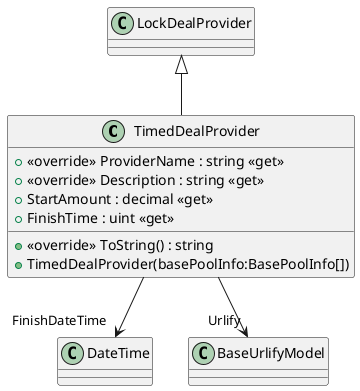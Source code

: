 @startuml
class TimedDealProvider {
    + <<override>> ToString() : string
    + <<override>> ProviderName : string <<get>>
    + <<override>> Description : string <<get>>
    + StartAmount : decimal <<get>>
    + FinishTime : uint <<get>>
    + TimedDealProvider(basePoolInfo:BasePoolInfo[])
}
LockDealProvider <|-- TimedDealProvider
TimedDealProvider --> "FinishDateTime" DateTime
TimedDealProvider --> "Urlify" BaseUrlifyModel
@enduml
